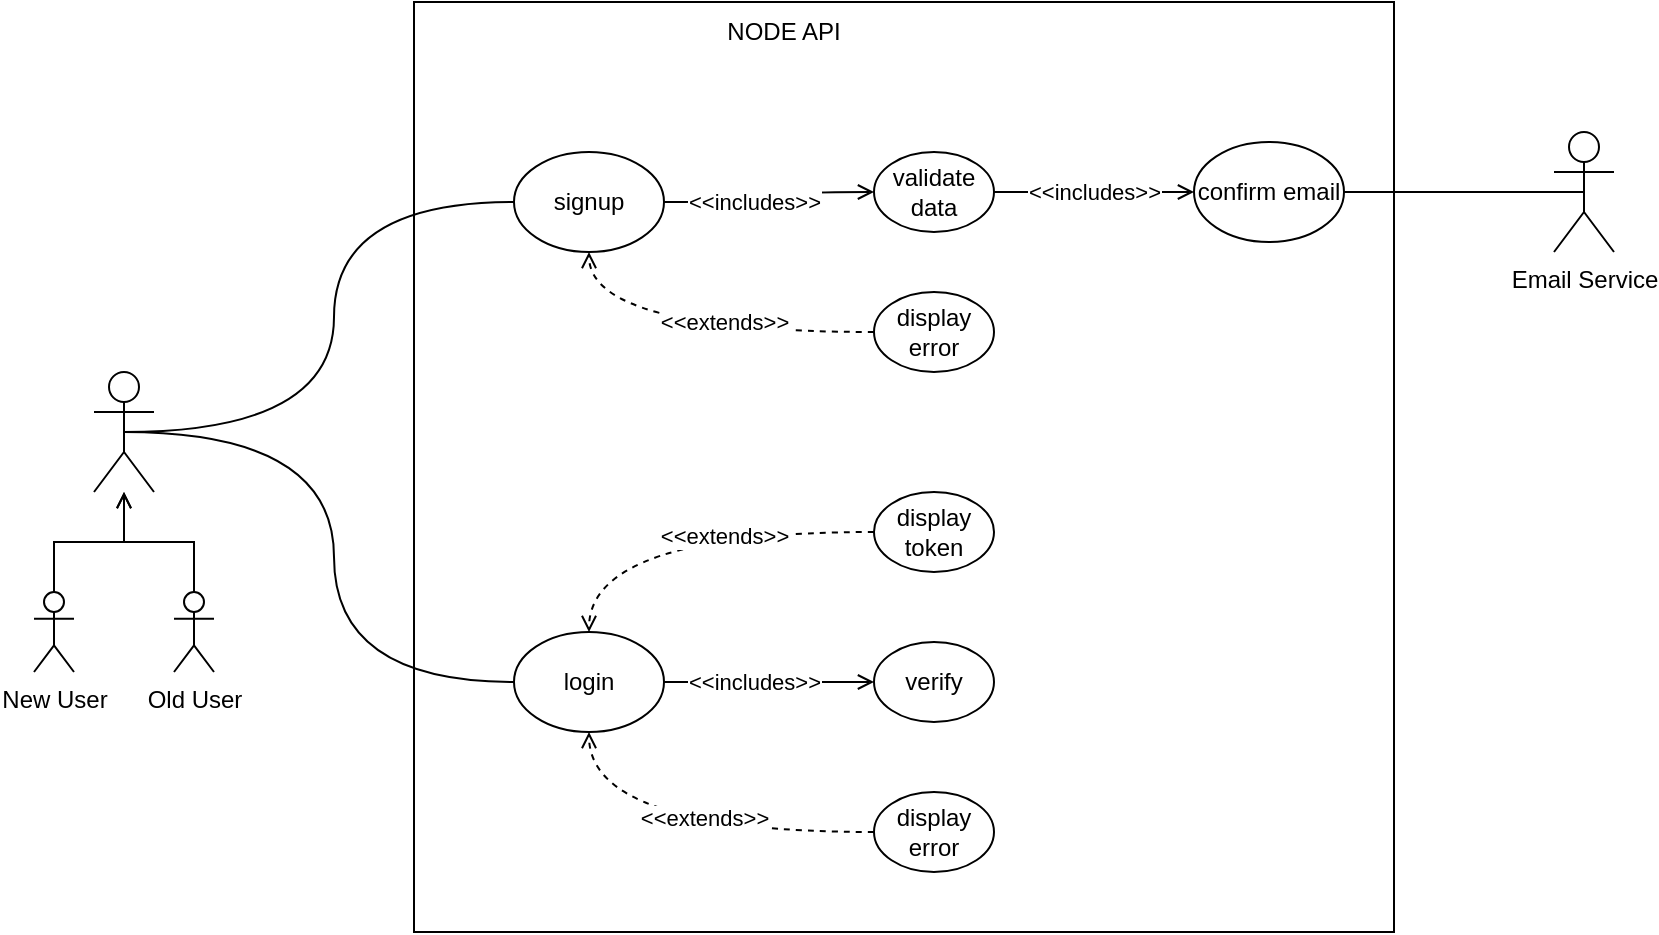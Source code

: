 <mxfile version="21.1.2" type="device">
  <diagram name="Page-1" id="y3FTkOQSsjoSYaR6CLrs">
    <mxGraphModel dx="1434" dy="781" grid="1" gridSize="10" guides="1" tooltips="1" connect="1" arrows="1" fold="1" page="1" pageScale="1" pageWidth="850" pageHeight="1100" math="0" shadow="0">
      <root>
        <mxCell id="0" />
        <mxCell id="1" parent="0" />
        <mxCell id="s0QtwD_j4Ik0lY6Wr4WI-43" value="" style="rounded=0;whiteSpace=wrap;html=1;fillColor=none;" parent="1" vertex="1">
          <mxGeometry x="210" y="205" width="490" height="465" as="geometry" />
        </mxCell>
        <mxCell id="s0QtwD_j4Ik0lY6Wr4WI-6" style="edgeStyle=orthogonalEdgeStyle;orthogonalLoop=1;jettySize=auto;html=1;exitX=0.5;exitY=0.5;exitDx=0;exitDy=0;exitPerimeter=0;entryX=0;entryY=0.5;entryDx=0;entryDy=0;curved=1;endArrow=none;endFill=0;" parent="1" source="s0QtwD_j4Ik0lY6Wr4WI-1" target="s0QtwD_j4Ik0lY6Wr4WI-4" edge="1">
          <mxGeometry relative="1" as="geometry" />
        </mxCell>
        <mxCell id="s0QtwD_j4Ik0lY6Wr4WI-7" style="edgeStyle=orthogonalEdgeStyle;orthogonalLoop=1;jettySize=auto;html=1;exitX=0.5;exitY=0.5;exitDx=0;exitDy=0;exitPerimeter=0;entryX=0;entryY=0.5;entryDx=0;entryDy=0;curved=1;endArrow=none;endFill=0;" parent="1" source="s0QtwD_j4Ik0lY6Wr4WI-1" target="s0QtwD_j4Ik0lY6Wr4WI-3" edge="1">
          <mxGeometry relative="1" as="geometry" />
        </mxCell>
        <mxCell id="s0QtwD_j4Ik0lY6Wr4WI-1" value="" style="shape=umlActor;verticalLabelPosition=bottom;verticalAlign=top;html=1;outlineConnect=0;" parent="1" vertex="1">
          <mxGeometry x="50" y="390" width="30" height="60" as="geometry" />
        </mxCell>
        <mxCell id="s0QtwD_j4Ik0lY6Wr4WI-14" style="edgeStyle=orthogonalEdgeStyle;orthogonalLoop=1;jettySize=auto;html=1;exitX=1;exitY=0.5;exitDx=0;exitDy=0;entryX=0;entryY=0.5;entryDx=0;entryDy=0;curved=1;endArrow=open;endFill=0;" parent="1" source="s0QtwD_j4Ik0lY6Wr4WI-3" target="s0QtwD_j4Ik0lY6Wr4WI-9" edge="1">
          <mxGeometry relative="1" as="geometry" />
        </mxCell>
        <mxCell id="s0QtwD_j4Ik0lY6Wr4WI-19" value="&amp;lt;&amp;lt;includes&amp;gt;&amp;gt;" style="edgeLabel;html=1;align=center;verticalAlign=middle;resizable=0;points=[];" parent="s0QtwD_j4Ik0lY6Wr4WI-14" vertex="1" connectable="0">
          <mxGeometry x="0.15" y="-4" relative="1" as="geometry">
            <mxPoint x="-13" y="1" as="offset" />
          </mxGeometry>
        </mxCell>
        <mxCell id="s0QtwD_j4Ik0lY6Wr4WI-21" style="edgeStyle=orthogonalEdgeStyle;orthogonalLoop=1;jettySize=auto;html=1;exitX=1;exitY=0.5;exitDx=0;exitDy=0;entryX=0;entryY=0.5;entryDx=0;entryDy=0;dashed=1;endArrow=none;endFill=0;curved=1;strokeColor=none;startArrow=classic;startFill=1;" parent="1" source="s0QtwD_j4Ik0lY6Wr4WI-3" target="s0QtwD_j4Ik0lY6Wr4WI-20" edge="1">
          <mxGeometry relative="1" as="geometry" />
        </mxCell>
        <mxCell id="s0QtwD_j4Ik0lY6Wr4WI-3" value="signup" style="ellipse;whiteSpace=wrap;html=1;" parent="1" vertex="1">
          <mxGeometry x="260" y="280" width="75" height="50" as="geometry" />
        </mxCell>
        <mxCell id="s0QtwD_j4Ik0lY6Wr4WI-32" style="edgeStyle=orthogonalEdgeStyle;orthogonalLoop=1;jettySize=auto;html=1;exitX=1;exitY=0.5;exitDx=0;exitDy=0;entryX=0;entryY=0.5;entryDx=0;entryDy=0;curved=1;endArrow=open;endFill=0;" parent="1" source="s0QtwD_j4Ik0lY6Wr4WI-4" target="s0QtwD_j4Ik0lY6Wr4WI-27" edge="1">
          <mxGeometry relative="1" as="geometry" />
        </mxCell>
        <mxCell id="s0QtwD_j4Ik0lY6Wr4WI-36" value="&amp;lt;&amp;lt;includes&amp;gt;&amp;gt;" style="edgeLabel;html=1;align=center;verticalAlign=middle;resizable=0;points=[];" parent="s0QtwD_j4Ik0lY6Wr4WI-32" vertex="1" connectable="0">
          <mxGeometry x="-0.263" y="-3" relative="1" as="geometry">
            <mxPoint x="6" y="-3" as="offset" />
          </mxGeometry>
        </mxCell>
        <mxCell id="s0QtwD_j4Ik0lY6Wr4WI-4" value="login" style="ellipse;whiteSpace=wrap;html=1;" parent="1" vertex="1">
          <mxGeometry x="260" y="520" width="75" height="50" as="geometry" />
        </mxCell>
        <mxCell id="s0QtwD_j4Ik0lY6Wr4WI-47" style="edgeStyle=orthogonalEdgeStyle;orthogonalLoop=1;jettySize=auto;html=1;exitX=1;exitY=0.5;exitDx=0;exitDy=0;curved=1;endArrow=open;endFill=0;" parent="1" source="s0QtwD_j4Ik0lY6Wr4WI-9" target="s0QtwD_j4Ik0lY6Wr4WI-46" edge="1">
          <mxGeometry relative="1" as="geometry" />
        </mxCell>
        <mxCell id="s0QtwD_j4Ik0lY6Wr4WI-48" value="&amp;lt;&amp;lt;includes&amp;gt;&amp;gt;" style="edgeLabel;html=1;align=center;verticalAlign=middle;resizable=0;points=[];" parent="s0QtwD_j4Ik0lY6Wr4WI-47" vertex="1" connectable="0">
          <mxGeometry x="-0.289" relative="1" as="geometry">
            <mxPoint x="14" as="offset" />
          </mxGeometry>
        </mxCell>
        <mxCell id="s0QtwD_j4Ik0lY6Wr4WI-9" value="validate data" style="ellipse;whiteSpace=wrap;html=1;" parent="1" vertex="1">
          <mxGeometry x="440" y="280" width="60" height="40" as="geometry" />
        </mxCell>
        <mxCell id="s0QtwD_j4Ik0lY6Wr4WI-23" style="edgeStyle=orthogonalEdgeStyle;orthogonalLoop=1;jettySize=auto;html=1;exitX=0;exitY=0.5;exitDx=0;exitDy=0;entryX=0.5;entryY=1;entryDx=0;entryDy=0;curved=1;endArrow=open;endFill=0;dashed=1;" parent="1" source="s0QtwD_j4Ik0lY6Wr4WI-20" target="s0QtwD_j4Ik0lY6Wr4WI-3" edge="1">
          <mxGeometry relative="1" as="geometry" />
        </mxCell>
        <mxCell id="s0QtwD_j4Ik0lY6Wr4WI-24" value="&amp;lt;&amp;lt;extends&amp;gt;&amp;gt;" style="edgeLabel;html=1;align=center;verticalAlign=middle;resizable=0;points=[];" parent="s0QtwD_j4Ik0lY6Wr4WI-23" vertex="1" connectable="0">
          <mxGeometry x="0.032" y="-5" relative="1" as="geometry">
            <mxPoint x="19" as="offset" />
          </mxGeometry>
        </mxCell>
        <mxCell id="s0QtwD_j4Ik0lY6Wr4WI-20" value="display error" style="ellipse;whiteSpace=wrap;html=1;" parent="1" vertex="1">
          <mxGeometry x="440" y="350" width="60" height="40" as="geometry" />
        </mxCell>
        <mxCell id="s0QtwD_j4Ik0lY6Wr4WI-27" value="&lt;div&gt;verify&lt;br&gt;&lt;/div&gt;" style="ellipse;whiteSpace=wrap;html=1;" parent="1" vertex="1">
          <mxGeometry x="440" y="525" width="60" height="40" as="geometry" />
        </mxCell>
        <mxCell id="s0QtwD_j4Ik0lY6Wr4WI-33" style="edgeStyle=orthogonalEdgeStyle;orthogonalLoop=1;jettySize=auto;html=1;exitX=0;exitY=0.5;exitDx=0;exitDy=0;entryX=0.5;entryY=1;entryDx=0;entryDy=0;curved=1;dashed=1;endArrow=open;endFill=0;" parent="1" source="s0QtwD_j4Ik0lY6Wr4WI-28" target="s0QtwD_j4Ik0lY6Wr4WI-4" edge="1">
          <mxGeometry relative="1" as="geometry" />
        </mxCell>
        <mxCell id="s0QtwD_j4Ik0lY6Wr4WI-37" value="&amp;lt;&amp;lt;extends&amp;gt;&amp;gt;" style="edgeLabel;html=1;align=center;verticalAlign=middle;resizable=0;points=[];" parent="s0QtwD_j4Ik0lY6Wr4WI-33" vertex="1" connectable="0">
          <mxGeometry x="-0.117" y="-7" relative="1" as="geometry">
            <mxPoint as="offset" />
          </mxGeometry>
        </mxCell>
        <mxCell id="s0QtwD_j4Ik0lY6Wr4WI-28" value="display error" style="ellipse;whiteSpace=wrap;html=1;" parent="1" vertex="1">
          <mxGeometry x="440" y="600" width="60" height="40" as="geometry" />
        </mxCell>
        <mxCell id="s0QtwD_j4Ik0lY6Wr4WI-35" style="edgeStyle=orthogonalEdgeStyle;orthogonalLoop=1;jettySize=auto;html=1;exitX=0;exitY=0.5;exitDx=0;exitDy=0;entryX=0.5;entryY=0;entryDx=0;entryDy=0;curved=1;dashed=1;endArrow=open;endFill=0;" parent="1" source="s0QtwD_j4Ik0lY6Wr4WI-34" target="s0QtwD_j4Ik0lY6Wr4WI-4" edge="1">
          <mxGeometry relative="1" as="geometry" />
        </mxCell>
        <mxCell id="s0QtwD_j4Ik0lY6Wr4WI-38" value="&amp;lt;&amp;lt;extends&amp;gt;&amp;gt;" style="edgeLabel;html=1;align=center;verticalAlign=middle;resizable=0;points=[];" parent="s0QtwD_j4Ik0lY6Wr4WI-35" vertex="1" connectable="0">
          <mxGeometry x="-0.397" y="2" relative="1" as="geometry">
            <mxPoint x="-17" as="offset" />
          </mxGeometry>
        </mxCell>
        <mxCell id="s0QtwD_j4Ik0lY6Wr4WI-34" value="display token" style="ellipse;whiteSpace=wrap;html=1;" parent="1" vertex="1">
          <mxGeometry x="440" y="450" width="60" height="40" as="geometry" />
        </mxCell>
        <mxCell id="s0QtwD_j4Ik0lY6Wr4WI-44" value="NODE API" style="text;html=1;strokeColor=none;fillColor=none;align=center;verticalAlign=middle;whiteSpace=wrap;rounded=0;" parent="1" vertex="1">
          <mxGeometry x="365" y="205" width="60" height="30" as="geometry" />
        </mxCell>
        <mxCell id="s0QtwD_j4Ik0lY6Wr4WI-45" value="Email Service" style="shape=umlActor;verticalLabelPosition=bottom;verticalAlign=top;html=1;outlineConnect=0;" parent="1" vertex="1">
          <mxGeometry x="780" y="270" width="30" height="60" as="geometry" />
        </mxCell>
        <mxCell id="s0QtwD_j4Ik0lY6Wr4WI-53" style="edgeStyle=orthogonalEdgeStyle;orthogonalLoop=1;jettySize=auto;html=1;exitX=1;exitY=0.5;exitDx=0;exitDy=0;entryX=0.5;entryY=0.5;entryDx=0;entryDy=0;entryPerimeter=0;curved=1;endArrow=none;endFill=0;" parent="1" source="s0QtwD_j4Ik0lY6Wr4WI-46" target="s0QtwD_j4Ik0lY6Wr4WI-45" edge="1">
          <mxGeometry relative="1" as="geometry" />
        </mxCell>
        <mxCell id="s0QtwD_j4Ik0lY6Wr4WI-46" value="confirm email" style="ellipse;whiteSpace=wrap;html=1;" parent="1" vertex="1">
          <mxGeometry x="600" y="275" width="75" height="50" as="geometry" />
        </mxCell>
        <mxCell id="s0QtwD_j4Ik0lY6Wr4WI-59" style="edgeStyle=orthogonalEdgeStyle;rounded=0;orthogonalLoop=1;jettySize=auto;html=1;exitX=0.5;exitY=0;exitDx=0;exitDy=0;exitPerimeter=0;endArrow=open;endFill=0;" parent="1" source="s0QtwD_j4Ik0lY6Wr4WI-54" target="s0QtwD_j4Ik0lY6Wr4WI-1" edge="1">
          <mxGeometry relative="1" as="geometry" />
        </mxCell>
        <mxCell id="s0QtwD_j4Ik0lY6Wr4WI-54" value="New User" style="shape=umlActor;verticalLabelPosition=bottom;verticalAlign=top;html=1;outlineConnect=0;" parent="1" vertex="1">
          <mxGeometry x="20" y="500" width="20" height="40" as="geometry" />
        </mxCell>
        <mxCell id="s0QtwD_j4Ik0lY6Wr4WI-60" style="edgeStyle=orthogonalEdgeStyle;rounded=0;orthogonalLoop=1;jettySize=auto;html=1;exitX=0.5;exitY=0;exitDx=0;exitDy=0;exitPerimeter=0;endArrow=open;endFill=0;" parent="1" source="s0QtwD_j4Ik0lY6Wr4WI-56" target="s0QtwD_j4Ik0lY6Wr4WI-1" edge="1">
          <mxGeometry relative="1" as="geometry" />
        </mxCell>
        <mxCell id="s0QtwD_j4Ik0lY6Wr4WI-56" value="Old User" style="shape=umlActor;verticalLabelPosition=bottom;verticalAlign=top;html=1;outlineConnect=0;" parent="1" vertex="1">
          <mxGeometry x="90" y="500" width="20" height="40" as="geometry" />
        </mxCell>
      </root>
    </mxGraphModel>
  </diagram>
</mxfile>
